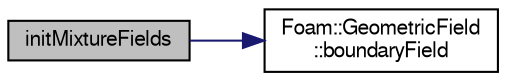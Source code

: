 digraph "initMixtureFields"
{
  bgcolor="transparent";
  edge [fontname="FreeSans",fontsize="10",labelfontname="FreeSans",labelfontsize="10"];
  node [fontname="FreeSans",fontsize="10",shape=record];
  rankdir="LR";
  Node331 [label="initMixtureFields",height=0.2,width=0.4,color="black", fillcolor="grey75", style="filled", fontcolor="black"];
  Node331 -> Node332 [color="midnightblue",fontsize="10",style="solid",fontname="FreeSans"];
  Node332 [label="Foam::GeometricField\l::boundaryField",height=0.2,width=0.4,color="black",URL="$a22434.html#a3c6c1a789b48ea0c5e8bff64f9c14f2d",tooltip="Return reference to GeometricBoundaryField. "];
}
